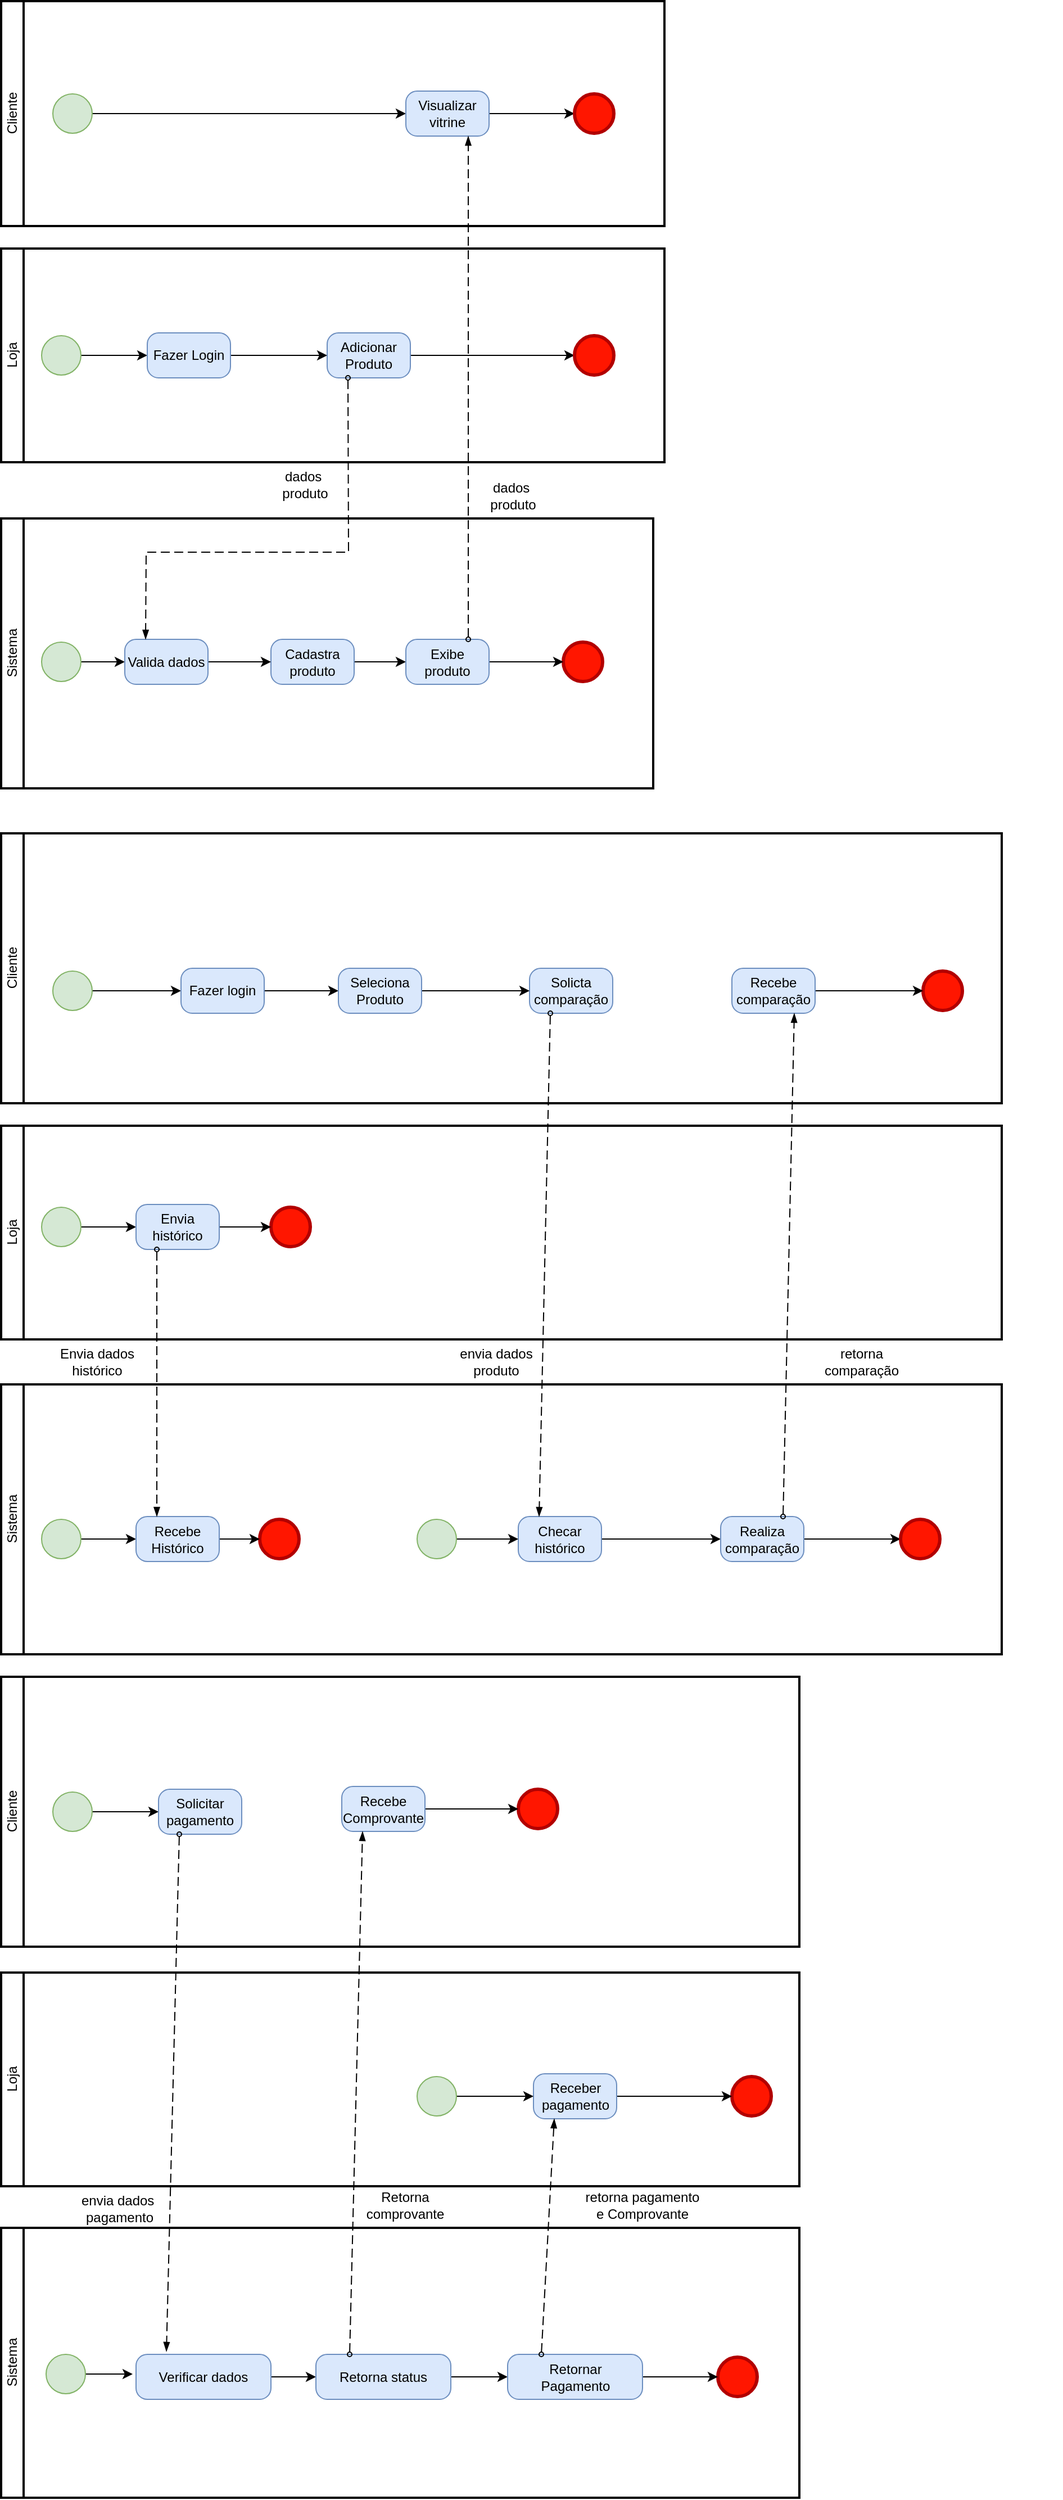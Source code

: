 <mxfile version="20.4.0" type="device" pages="2"><diagram id="XFPrbLGWzgtfQSseiIVc" name="Página-1"><mxGraphModel dx="461" dy="674" grid="1" gridSize="10" guides="1" tooltips="1" connect="1" arrows="1" fold="1" page="1" pageScale="1" pageWidth="827" pageHeight="1169" math="0" shadow="0"><root><mxCell id="0"/><mxCell id="1" parent="0"/><mxCell id="hwZN_uMKNIK3K9GweHRc-1" value="Cliente" style="swimlane;html=1;startSize=20;fontStyle=0;collapsible=0;horizontal=0;swimlaneLine=1;swimlaneFillColor=#ffffff;strokeWidth=2;" parent="1" vertex="1"><mxGeometry x="90" y="70" width="590" height="200" as="geometry"/></mxCell><mxCell id="hwZN_uMKNIK3K9GweHRc-12" value="" style="edgeStyle=orthogonalEdgeStyle;rounded=0;orthogonalLoop=1;jettySize=auto;html=1;" parent="hwZN_uMKNIK3K9GweHRc-1" source="hwZN_uMKNIK3K9GweHRc-6" target="hwZN_uMKNIK3K9GweHRc-8" edge="1"><mxGeometry relative="1" as="geometry"/></mxCell><mxCell id="hwZN_uMKNIK3K9GweHRc-6" value="" style="points=[[0.145,0.145,0],[0.5,0,0],[0.855,0.145,0],[1,0.5,0],[0.855,0.855,0],[0.5,1,0],[0.145,0.855,0],[0,0.5,0]];shape=mxgraph.bpmn.event;html=1;verticalLabelPosition=bottom;labelBackgroundColor=#ffffff;verticalAlign=top;align=center;perimeter=ellipsePerimeter;outlineConnect=0;aspect=fixed;outline=standard;symbol=general;fillColor=#d5e8d4;strokeColor=#82b366;" parent="hwZN_uMKNIK3K9GweHRc-1" vertex="1"><mxGeometry x="46" y="82.5" width="35" height="35" as="geometry"/></mxCell><mxCell id="gIZ3EFDbn-mn_nlLgnYo-67" value="" style="edgeStyle=orthogonalEdgeStyle;rounded=0;orthogonalLoop=1;jettySize=auto;html=1;" edge="1" parent="hwZN_uMKNIK3K9GweHRc-1" source="hwZN_uMKNIK3K9GweHRc-8" target="gIZ3EFDbn-mn_nlLgnYo-66"><mxGeometry relative="1" as="geometry"/></mxCell><mxCell id="hwZN_uMKNIK3K9GweHRc-8" value="Visualizar vitrine" style="points=[[0.25,0,0],[0.5,0,0],[0.75,0,0],[1,0.25,0],[1,0.5,0],[1,0.75,0],[0.75,1,0],[0.5,1,0],[0.25,1,0],[0,0.75,0],[0,0.5,0],[0,0.25,0]];shape=mxgraph.bpmn.task;whiteSpace=wrap;rectStyle=rounded;size=10;taskMarker=abstract;fillColor=#dae8fc;strokeColor=#6c8ebf;" parent="hwZN_uMKNIK3K9GweHRc-1" vertex="1"><mxGeometry x="360" y="80" width="74" height="40" as="geometry"/></mxCell><mxCell id="hwZN_uMKNIK3K9GweHRc-37" style="edgeStyle=orthogonalEdgeStyle;rounded=0;orthogonalLoop=1;jettySize=auto;html=1;exitX=0.5;exitY=1;exitDx=0;exitDy=0;exitPerimeter=0;" parent="hwZN_uMKNIK3K9GweHRc-1" edge="1"><mxGeometry relative="1" as="geometry"><mxPoint x="935" y="70" as="sourcePoint"/><mxPoint x="935" y="70" as="targetPoint"/></mxGeometry></mxCell><mxCell id="gIZ3EFDbn-mn_nlLgnYo-66" value="" style="points=[[0.145,0.145,0],[0.5,0,0],[0.855,0.145,0],[1,0.5,0],[0.855,0.855,0],[0.5,1,0],[0.145,0.855,0],[0,0.5,0]];shape=mxgraph.bpmn.event;html=1;verticalLabelPosition=bottom;labelBackgroundColor=#ffffff;verticalAlign=top;align=center;perimeter=ellipsePerimeter;outlineConnect=0;aspect=fixed;outline=end;symbol=terminate2;fillColor=#FF1600;fontColor=#ffffff;strokeColor=#B20000;" vertex="1" parent="hwZN_uMKNIK3K9GweHRc-1"><mxGeometry x="510" y="82.5" width="35" height="35" as="geometry"/></mxCell><mxCell id="hwZN_uMKNIK3K9GweHRc-3" value="Loja" style="swimlane;html=1;startSize=20;fontStyle=0;collapsible=0;horizontal=0;swimlaneLine=1;swimlaneFillColor=#ffffff;strokeWidth=2;" parent="1" vertex="1"><mxGeometry x="90" y="290" width="590" height="190" as="geometry"/></mxCell><mxCell id="gIZ3EFDbn-mn_nlLgnYo-78" value="" style="edgeStyle=orthogonalEdgeStyle;rounded=0;orthogonalLoop=1;jettySize=auto;html=1;" edge="1" parent="hwZN_uMKNIK3K9GweHRc-3" source="hwZN_uMKNIK3K9GweHRc-17" target="gIZ3EFDbn-mn_nlLgnYo-75"><mxGeometry relative="1" as="geometry"/></mxCell><mxCell id="hwZN_uMKNIK3K9GweHRc-17" value="" style="points=[[0.145,0.145,0],[0.5,0,0],[0.855,0.145,0],[1,0.5,0],[0.855,0.855,0],[0.5,1,0],[0.145,0.855,0],[0,0.5,0]];shape=mxgraph.bpmn.event;html=1;verticalLabelPosition=bottom;labelBackgroundColor=#ffffff;verticalAlign=top;align=center;perimeter=ellipsePerimeter;outlineConnect=0;aspect=fixed;outline=standard;symbol=general;fillColor=#d5e8d4;strokeColor=#82b366;" parent="hwZN_uMKNIK3K9GweHRc-3" vertex="1"><mxGeometry x="36" y="77.5" width="35" height="35" as="geometry"/></mxCell><mxCell id="gIZ3EFDbn-mn_nlLgnYo-77" value="" style="edgeStyle=orthogonalEdgeStyle;rounded=0;orthogonalLoop=1;jettySize=auto;html=1;" edge="1" parent="hwZN_uMKNIK3K9GweHRc-3" source="hwZN_uMKNIK3K9GweHRc-19" target="hwZN_uMKNIK3K9GweHRc-27"><mxGeometry relative="1" as="geometry"/></mxCell><mxCell id="hwZN_uMKNIK3K9GweHRc-19" value="Adicionar Produto" style="points=[[0.25,0,0],[0.5,0,0],[0.75,0,0],[1,0.25,0],[1,0.5,0],[1,0.75,0],[0.75,1,0],[0.5,1,0],[0.25,1,0],[0,0.75,0],[0,0.5,0],[0,0.25,0]];shape=mxgraph.bpmn.task;whiteSpace=wrap;rectStyle=rounded;size=10;taskMarker=abstract;fillColor=#dae8fc;strokeColor=#6c8ebf;" parent="hwZN_uMKNIK3K9GweHRc-3" vertex="1"><mxGeometry x="290" y="75" width="74" height="40" as="geometry"/></mxCell><mxCell id="hwZN_uMKNIK3K9GweHRc-27" value="" style="points=[[0.145,0.145,0],[0.5,0,0],[0.855,0.145,0],[1,0.5,0],[0.855,0.855,0],[0.5,1,0],[0.145,0.855,0],[0,0.5,0]];shape=mxgraph.bpmn.event;html=1;verticalLabelPosition=bottom;labelBackgroundColor=#ffffff;verticalAlign=top;align=center;perimeter=ellipsePerimeter;outlineConnect=0;aspect=fixed;outline=end;symbol=terminate2;fillColor=#FF1600;fontColor=#ffffff;strokeColor=#B20000;" parent="hwZN_uMKNIK3K9GweHRc-3" vertex="1"><mxGeometry x="510" y="77.5" width="35" height="35" as="geometry"/></mxCell><mxCell id="gIZ3EFDbn-mn_nlLgnYo-76" value="" style="edgeStyle=orthogonalEdgeStyle;rounded=0;orthogonalLoop=1;jettySize=auto;html=1;" edge="1" parent="hwZN_uMKNIK3K9GweHRc-3" source="gIZ3EFDbn-mn_nlLgnYo-75" target="hwZN_uMKNIK3K9GweHRc-19"><mxGeometry relative="1" as="geometry"/></mxCell><mxCell id="gIZ3EFDbn-mn_nlLgnYo-75" value="Fazer Login" style="points=[[0.25,0,0],[0.5,0,0],[0.75,0,0],[1,0.25,0],[1,0.5,0],[1,0.75,0],[0.75,1,0],[0.5,1,0],[0.25,1,0],[0,0.75,0],[0,0.5,0],[0,0.25,0]];shape=mxgraph.bpmn.task;whiteSpace=wrap;rectStyle=rounded;size=10;taskMarker=abstract;fillColor=#dae8fc;strokeColor=#6c8ebf;" vertex="1" parent="hwZN_uMKNIK3K9GweHRc-3"><mxGeometry x="130" y="75" width="74" height="40" as="geometry"/></mxCell><mxCell id="-o7Ycj-LtfDtejqx-HHF-1" value="Sistema" style="swimlane;html=1;startSize=20;fontStyle=0;collapsible=0;horizontal=0;swimlaneLine=1;swimlaneFillColor=#ffffff;strokeWidth=2;" parent="1" vertex="1"><mxGeometry x="90" y="530" width="580" height="240" as="geometry"/></mxCell><mxCell id="gIZ3EFDbn-mn_nlLgnYo-79" value="" style="edgeStyle=orthogonalEdgeStyle;rounded=0;orthogonalLoop=1;jettySize=auto;html=1;" edge="1" parent="-o7Ycj-LtfDtejqx-HHF-1" source="-o7Ycj-LtfDtejqx-HHF-3" target="gIZ3EFDbn-mn_nlLgnYo-68"><mxGeometry relative="1" as="geometry"/></mxCell><mxCell id="-o7Ycj-LtfDtejqx-HHF-3" value="" style="points=[[0.145,0.145,0],[0.5,0,0],[0.855,0.145,0],[1,0.5,0],[0.855,0.855,0],[0.5,1,0],[0.145,0.855,0],[0,0.5,0]];shape=mxgraph.bpmn.event;html=1;verticalLabelPosition=bottom;labelBackgroundColor=#ffffff;verticalAlign=top;align=center;perimeter=ellipsePerimeter;outlineConnect=0;aspect=fixed;outline=standard;symbol=general;fillColor=#d5e8d4;strokeColor=#82b366;" parent="-o7Ycj-LtfDtejqx-HHF-1" vertex="1"><mxGeometry x="36" y="110" width="35" height="35" as="geometry"/></mxCell><mxCell id="gIZ3EFDbn-mn_nlLgnYo-70" value="" style="edgeStyle=orthogonalEdgeStyle;rounded=0;orthogonalLoop=1;jettySize=auto;html=1;" edge="1" parent="-o7Ycj-LtfDtejqx-HHF-1" source="-o7Ycj-LtfDtejqx-HHF-6" target="-o7Ycj-LtfDtejqx-HHF-16"><mxGeometry relative="1" as="geometry"/></mxCell><mxCell id="-o7Ycj-LtfDtejqx-HHF-6" value="Cadastra produto" style="points=[[0.25,0,0],[0.5,0,0],[0.75,0,0],[1,0.25,0],[1,0.5,0],[1,0.75,0],[0.75,1,0],[0.5,1,0],[0.25,1,0],[0,0.75,0],[0,0.5,0],[0,0.25,0]];shape=mxgraph.bpmn.task;whiteSpace=wrap;rectStyle=rounded;size=10;taskMarker=abstract;fillColor=#dae8fc;strokeColor=#6c8ebf;" parent="-o7Ycj-LtfDtejqx-HHF-1" vertex="1"><mxGeometry x="240" y="107.5" width="74" height="40" as="geometry"/></mxCell><mxCell id="-o7Ycj-LtfDtejqx-HHF-11" value="" style="points=[[0.145,0.145,0],[0.5,0,0],[0.855,0.145,0],[1,0.5,0],[0.855,0.855,0],[0.5,1,0],[0.145,0.855,0],[0,0.5,0]];shape=mxgraph.bpmn.event;html=1;verticalLabelPosition=bottom;labelBackgroundColor=#ffffff;verticalAlign=top;align=center;perimeter=ellipsePerimeter;outlineConnect=0;aspect=fixed;outline=end;symbol=terminate2;fillColor=#FF1600;fontColor=#ffffff;strokeColor=#B20000;" parent="-o7Ycj-LtfDtejqx-HHF-1" vertex="1"><mxGeometry x="500" y="110" width="35" height="35" as="geometry"/></mxCell><mxCell id="-o7Ycj-LtfDtejqx-HHF-17" value="" style="edgeStyle=orthogonalEdgeStyle;rounded=0;orthogonalLoop=1;jettySize=auto;html=1;" parent="-o7Ycj-LtfDtejqx-HHF-1" source="-o7Ycj-LtfDtejqx-HHF-16" target="-o7Ycj-LtfDtejqx-HHF-11" edge="1"><mxGeometry relative="1" as="geometry"/></mxCell><mxCell id="-o7Ycj-LtfDtejqx-HHF-16" value="Exibe produto" style="points=[[0.25,0,0],[0.5,0,0],[0.75,0,0],[1,0.25,0],[1,0.5,0],[1,0.75,0],[0.75,1,0],[0.5,1,0],[0.25,1,0],[0,0.75,0],[0,0.5,0],[0,0.25,0]];shape=mxgraph.bpmn.task;whiteSpace=wrap;rectStyle=rounded;size=10;taskMarker=abstract;fillColor=#dae8fc;strokeColor=#6c8ebf;" parent="-o7Ycj-LtfDtejqx-HHF-1" vertex="1"><mxGeometry x="360" y="107.5" width="74" height="40" as="geometry"/></mxCell><mxCell id="gIZ3EFDbn-mn_nlLgnYo-69" value="" style="edgeStyle=orthogonalEdgeStyle;rounded=0;orthogonalLoop=1;jettySize=auto;html=1;" edge="1" parent="-o7Ycj-LtfDtejqx-HHF-1" source="gIZ3EFDbn-mn_nlLgnYo-68" target="-o7Ycj-LtfDtejqx-HHF-6"><mxGeometry relative="1" as="geometry"/></mxCell><mxCell id="gIZ3EFDbn-mn_nlLgnYo-68" value="Valida dados" style="points=[[0.25,0,0],[0.5,0,0],[0.75,0,0],[1,0.25,0],[1,0.5,0],[1,0.75,0],[0.75,1,0],[0.5,1,0],[0.25,1,0],[0,0.75,0],[0,0.5,0],[0,0.25,0]];shape=mxgraph.bpmn.task;whiteSpace=wrap;rectStyle=rounded;size=10;taskMarker=abstract;fillColor=#dae8fc;strokeColor=#6c8ebf;" vertex="1" parent="-o7Ycj-LtfDtejqx-HHF-1"><mxGeometry x="110" y="107.5" width="74" height="40" as="geometry"/></mxCell><mxCell id="-o7Ycj-LtfDtejqx-HHF-26" value="dados&amp;nbsp;&lt;br&gt;produto" style="text;html=1;align=center;verticalAlign=middle;resizable=0;points=[];autosize=1;strokeColor=none;fillColor=none;" parent="1" vertex="1"><mxGeometry x="330" y="480" width="60" height="40" as="geometry"/></mxCell><mxCell id="-o7Ycj-LtfDtejqx-HHF-27" value="dados&amp;nbsp;&lt;br&gt;produto" style="text;html=1;align=center;verticalAlign=middle;resizable=0;points=[];autosize=1;strokeColor=none;fillColor=none;" parent="1" vertex="1"><mxGeometry x="515" y="490" width="60" height="40" as="geometry"/></mxCell><mxCell id="-o7Ycj-LtfDtejqx-HHF-38" value="" style="dashed=1;dashPattern=8 4;endArrow=blockThin;endFill=1;startArrow=oval;startFill=0;endSize=6;startSize=4;rounded=0;exitX=0.75;exitY=0;exitDx=0;exitDy=0;exitPerimeter=0;entryX=0.75;entryY=1;entryDx=0;entryDy=0;entryPerimeter=0;" parent="1" source="-o7Ycj-LtfDtejqx-HHF-16" target="hwZN_uMKNIK3K9GweHRc-8" edge="1"><mxGeometry width="160" relative="1" as="geometry"><mxPoint x="224.5" y="410" as="sourcePoint"/><mxPoint x="460" y="220" as="targetPoint"/></mxGeometry></mxCell><mxCell id="gIZ3EFDbn-mn_nlLgnYo-1" value="Cliente" style="swimlane;html=1;startSize=20;fontStyle=0;collapsible=0;horizontal=0;swimlaneLine=1;swimlaneFillColor=#ffffff;strokeWidth=2;" vertex="1" parent="1"><mxGeometry x="90" y="810" width="890" height="240" as="geometry"/></mxCell><mxCell id="gIZ3EFDbn-mn_nlLgnYo-2" value="" style="edgeStyle=orthogonalEdgeStyle;rounded=0;orthogonalLoop=1;jettySize=auto;html=1;" edge="1" parent="gIZ3EFDbn-mn_nlLgnYo-1" source="gIZ3EFDbn-mn_nlLgnYo-3"><mxGeometry relative="1" as="geometry"><mxPoint x="160" y="140" as="targetPoint"/></mxGeometry></mxCell><mxCell id="gIZ3EFDbn-mn_nlLgnYo-3" value="" style="points=[[0.145,0.145,0],[0.5,0,0],[0.855,0.145,0],[1,0.5,0],[0.855,0.855,0],[0.5,1,0],[0.145,0.855,0],[0,0.5,0]];shape=mxgraph.bpmn.event;html=1;verticalLabelPosition=bottom;labelBackgroundColor=#ffffff;verticalAlign=top;align=center;perimeter=ellipsePerimeter;outlineConnect=0;aspect=fixed;outline=standard;symbol=general;fillColor=#d5e8d4;strokeColor=#82b366;" vertex="1" parent="gIZ3EFDbn-mn_nlLgnYo-1"><mxGeometry x="46" y="122.5" width="35" height="35" as="geometry"/></mxCell><mxCell id="gIZ3EFDbn-mn_nlLgnYo-4" value="" style="points=[[0.145,0.145,0],[0.5,0,0],[0.855,0.145,0],[1,0.5,0],[0.855,0.855,0],[0.5,1,0],[0.145,0.855,0],[0,0.5,0]];shape=mxgraph.bpmn.event;html=1;verticalLabelPosition=bottom;labelBackgroundColor=#ffffff;verticalAlign=top;align=center;perimeter=ellipsePerimeter;outlineConnect=0;aspect=fixed;outline=end;symbol=terminate2;fillColor=#FF1600;fontColor=#ffffff;strokeColor=#B20000;" vertex="1" parent="gIZ3EFDbn-mn_nlLgnYo-1"><mxGeometry x="820" y="122.5" width="35" height="35" as="geometry"/></mxCell><mxCell id="gIZ3EFDbn-mn_nlLgnYo-185" value="" style="edgeStyle=orthogonalEdgeStyle;rounded=0;orthogonalLoop=1;jettySize=auto;html=1;" edge="1" parent="gIZ3EFDbn-mn_nlLgnYo-1" source="gIZ3EFDbn-mn_nlLgnYo-6" target="gIZ3EFDbn-mn_nlLgnYo-74"><mxGeometry relative="1" as="geometry"/></mxCell><mxCell id="gIZ3EFDbn-mn_nlLgnYo-6" value="Fazer login" style="points=[[0.25,0,0],[0.5,0,0],[0.75,0,0],[1,0.25,0],[1,0.5,0],[1,0.75,0],[0.75,1,0],[0.5,1,0],[0.25,1,0],[0,0.75,0],[0,0.5,0],[0,0.25,0]];shape=mxgraph.bpmn.task;whiteSpace=wrap;rectStyle=rounded;size=10;taskMarker=abstract;fillColor=#dae8fc;strokeColor=#6c8ebf;" vertex="1" parent="gIZ3EFDbn-mn_nlLgnYo-1"><mxGeometry x="160" y="120" width="74" height="40" as="geometry"/></mxCell><mxCell id="gIZ3EFDbn-mn_nlLgnYo-8" value="Solicta comparação" style="points=[[0.25,0,0],[0.5,0,0],[0.75,0,0],[1,0.25,0],[1,0.5,0],[1,0.75,0],[0.75,1,0],[0.5,1,0],[0.25,1,0],[0,0.75,0],[0,0.5,0],[0,0.25,0]];shape=mxgraph.bpmn.task;whiteSpace=wrap;rectStyle=rounded;size=10;taskMarker=abstract;fillColor=#dae8fc;strokeColor=#6c8ebf;" vertex="1" parent="gIZ3EFDbn-mn_nlLgnYo-1"><mxGeometry x="470" y="120" width="74" height="40" as="geometry"/></mxCell><mxCell id="gIZ3EFDbn-mn_nlLgnYo-13" style="edgeStyle=orthogonalEdgeStyle;rounded=0;orthogonalLoop=1;jettySize=auto;html=1;exitX=0.5;exitY=1;exitDx=0;exitDy=0;exitPerimeter=0;" edge="1" parent="gIZ3EFDbn-mn_nlLgnYo-1"><mxGeometry relative="1" as="geometry"><mxPoint x="935" y="70" as="sourcePoint"/><mxPoint x="935" y="70" as="targetPoint"/></mxGeometry></mxCell><mxCell id="gIZ3EFDbn-mn_nlLgnYo-184" value="" style="edgeStyle=orthogonalEdgeStyle;rounded=0;orthogonalLoop=1;jettySize=auto;html=1;" edge="1" parent="gIZ3EFDbn-mn_nlLgnYo-1" source="gIZ3EFDbn-mn_nlLgnYo-74" target="gIZ3EFDbn-mn_nlLgnYo-8"><mxGeometry relative="1" as="geometry"/></mxCell><mxCell id="gIZ3EFDbn-mn_nlLgnYo-74" value="Seleciona Produto" style="points=[[0.25,0,0],[0.5,0,0],[0.75,0,0],[1,0.25,0],[1,0.5,0],[1,0.75,0],[0.75,1,0],[0.5,1,0],[0.25,1,0],[0,0.75,0],[0,0.5,0],[0,0.25,0]];shape=mxgraph.bpmn.task;whiteSpace=wrap;rectStyle=rounded;size=10;taskMarker=abstract;fillColor=#dae8fc;strokeColor=#6c8ebf;" vertex="1" parent="gIZ3EFDbn-mn_nlLgnYo-1"><mxGeometry x="300" y="120" width="74" height="40" as="geometry"/></mxCell><mxCell id="gIZ3EFDbn-mn_nlLgnYo-201" value="" style="edgeStyle=orthogonalEdgeStyle;rounded=0;orthogonalLoop=1;jettySize=auto;html=1;" edge="1" parent="gIZ3EFDbn-mn_nlLgnYo-1" source="gIZ3EFDbn-mn_nlLgnYo-198" target="gIZ3EFDbn-mn_nlLgnYo-4"><mxGeometry relative="1" as="geometry"/></mxCell><mxCell id="gIZ3EFDbn-mn_nlLgnYo-198" value="Recebe comparação" style="points=[[0.25,0,0],[0.5,0,0],[0.75,0,0],[1,0.25,0],[1,0.5,0],[1,0.75,0],[0.75,1,0],[0.5,1,0],[0.25,1,0],[0,0.75,0],[0,0.5,0],[0,0.25,0]];shape=mxgraph.bpmn.task;whiteSpace=wrap;rectStyle=rounded;size=10;taskMarker=abstract;fillColor=#dae8fc;strokeColor=#6c8ebf;" vertex="1" parent="gIZ3EFDbn-mn_nlLgnYo-1"><mxGeometry x="650" y="120" width="74" height="40" as="geometry"/></mxCell><mxCell id="gIZ3EFDbn-mn_nlLgnYo-14" value="Loja" style="swimlane;html=1;startSize=20;fontStyle=0;collapsible=0;horizontal=0;swimlaneLine=1;swimlaneFillColor=#ffffff;strokeWidth=2;" vertex="1" parent="1"><mxGeometry x="90" y="1070" width="890" height="190" as="geometry"/></mxCell><mxCell id="gIZ3EFDbn-mn_nlLgnYo-188" value="" style="edgeStyle=orthogonalEdgeStyle;rounded=0;orthogonalLoop=1;jettySize=auto;html=1;" edge="1" parent="gIZ3EFDbn-mn_nlLgnYo-14" source="gIZ3EFDbn-mn_nlLgnYo-16" target="gIZ3EFDbn-mn_nlLgnYo-187"><mxGeometry relative="1" as="geometry"/></mxCell><mxCell id="gIZ3EFDbn-mn_nlLgnYo-16" value="" style="points=[[0.145,0.145,0],[0.5,0,0],[0.855,0.145,0],[1,0.5,0],[0.855,0.855,0],[0.5,1,0],[0.145,0.855,0],[0,0.5,0]];shape=mxgraph.bpmn.event;html=1;verticalLabelPosition=bottom;labelBackgroundColor=#ffffff;verticalAlign=top;align=center;perimeter=ellipsePerimeter;outlineConnect=0;aspect=fixed;outline=standard;symbol=general;fillColor=#d5e8d4;strokeColor=#82b366;" vertex="1" parent="gIZ3EFDbn-mn_nlLgnYo-14"><mxGeometry x="36" y="72.5" width="35" height="35" as="geometry"/></mxCell><mxCell id="gIZ3EFDbn-mn_nlLgnYo-17" value="" style="points=[[0.145,0.145,0],[0.5,0,0],[0.855,0.145,0],[1,0.5,0],[0.855,0.855,0],[0.5,1,0],[0.145,0.855,0],[0,0.5,0]];shape=mxgraph.bpmn.event;html=1;verticalLabelPosition=bottom;labelBackgroundColor=#ffffff;verticalAlign=top;align=center;perimeter=ellipsePerimeter;outlineConnect=0;aspect=fixed;outline=end;symbol=terminate2;fillColor=#FF1600;fontColor=#ffffff;strokeColor=#B20000;" vertex="1" parent="gIZ3EFDbn-mn_nlLgnYo-14"><mxGeometry x="240" y="72.5" width="35" height="35" as="geometry"/></mxCell><mxCell id="gIZ3EFDbn-mn_nlLgnYo-189" value="" style="edgeStyle=orthogonalEdgeStyle;rounded=0;orthogonalLoop=1;jettySize=auto;html=1;" edge="1" parent="gIZ3EFDbn-mn_nlLgnYo-14" source="gIZ3EFDbn-mn_nlLgnYo-187" target="gIZ3EFDbn-mn_nlLgnYo-17"><mxGeometry relative="1" as="geometry"/></mxCell><mxCell id="gIZ3EFDbn-mn_nlLgnYo-187" value="Envia histórico" style="points=[[0.25,0,0],[0.5,0,0],[0.75,0,0],[1,0.25,0],[1,0.5,0],[1,0.75,0],[0.75,1,0],[0.5,1,0],[0.25,1,0],[0,0.75,0],[0,0.5,0],[0,0.25,0]];shape=mxgraph.bpmn.task;whiteSpace=wrap;rectStyle=rounded;size=10;taskMarker=abstract;fillColor=#dae8fc;strokeColor=#6c8ebf;" vertex="1" parent="gIZ3EFDbn-mn_nlLgnYo-14"><mxGeometry x="120" y="70" width="74" height="40" as="geometry"/></mxCell><mxCell id="gIZ3EFDbn-mn_nlLgnYo-25" value="Sistema" style="swimlane;html=1;startSize=20;fontStyle=0;collapsible=0;horizontal=0;swimlaneLine=1;swimlaneFillColor=#ffffff;strokeWidth=2;" vertex="1" parent="1"><mxGeometry x="90" y="1300" width="890" height="240" as="geometry"/></mxCell><mxCell id="gIZ3EFDbn-mn_nlLgnYo-191" value="" style="edgeStyle=orthogonalEdgeStyle;rounded=0;orthogonalLoop=1;jettySize=auto;html=1;" edge="1" parent="gIZ3EFDbn-mn_nlLgnYo-25" source="gIZ3EFDbn-mn_nlLgnYo-27" target="gIZ3EFDbn-mn_nlLgnYo-190"><mxGeometry relative="1" as="geometry"/></mxCell><mxCell id="gIZ3EFDbn-mn_nlLgnYo-27" value="" style="points=[[0.145,0.145,0],[0.5,0,0],[0.855,0.145,0],[1,0.5,0],[0.855,0.855,0],[0.5,1,0],[0.145,0.855,0],[0,0.5,0]];shape=mxgraph.bpmn.event;html=1;verticalLabelPosition=bottom;labelBackgroundColor=#ffffff;verticalAlign=top;align=center;perimeter=ellipsePerimeter;outlineConnect=0;aspect=fixed;outline=standard;symbol=general;fillColor=#d5e8d4;strokeColor=#82b366;" vertex="1" parent="gIZ3EFDbn-mn_nlLgnYo-25"><mxGeometry x="36" y="120" width="35" height="35" as="geometry"/></mxCell><mxCell id="gIZ3EFDbn-mn_nlLgnYo-28" value="" style="points=[[0.145,0.145,0],[0.5,0,0],[0.855,0.145,0],[1,0.5,0],[0.855,0.855,0],[0.5,1,0],[0.145,0.855,0],[0,0.5,0]];shape=mxgraph.bpmn.event;html=1;verticalLabelPosition=bottom;labelBackgroundColor=#ffffff;verticalAlign=top;align=center;perimeter=ellipsePerimeter;outlineConnect=0;aspect=fixed;outline=end;symbol=terminate2;fillColor=#FF1600;fontColor=#ffffff;strokeColor=#B20000;" vertex="1" parent="gIZ3EFDbn-mn_nlLgnYo-25"><mxGeometry x="230" y="120" width="35" height="35" as="geometry"/></mxCell><mxCell id="gIZ3EFDbn-mn_nlLgnYo-197" value="" style="edgeStyle=orthogonalEdgeStyle;rounded=0;orthogonalLoop=1;jettySize=auto;html=1;" edge="1" parent="gIZ3EFDbn-mn_nlLgnYo-25" source="gIZ3EFDbn-mn_nlLgnYo-41" target="gIZ3EFDbn-mn_nlLgnYo-196"><mxGeometry relative="1" as="geometry"/></mxCell><mxCell id="gIZ3EFDbn-mn_nlLgnYo-41" value="Checar histórico" style="points=[[0.25,0,0],[0.5,0,0],[0.75,0,0],[1,0.25,0],[1,0.5,0],[1,0.75,0],[0.75,1,0],[0.5,1,0],[0.25,1,0],[0,0.75,0],[0,0.5,0],[0,0.25,0]];shape=mxgraph.bpmn.task;whiteSpace=wrap;rectStyle=rounded;size=10;taskMarker=abstract;fillColor=#dae8fc;strokeColor=#6c8ebf;" vertex="1" parent="gIZ3EFDbn-mn_nlLgnYo-25"><mxGeometry x="460" y="117.5" width="74" height="40" as="geometry"/></mxCell><mxCell id="gIZ3EFDbn-mn_nlLgnYo-193" value="" style="edgeStyle=orthogonalEdgeStyle;rounded=0;orthogonalLoop=1;jettySize=auto;html=1;" edge="1" parent="gIZ3EFDbn-mn_nlLgnYo-25" source="gIZ3EFDbn-mn_nlLgnYo-190" target="gIZ3EFDbn-mn_nlLgnYo-28"><mxGeometry relative="1" as="geometry"/></mxCell><mxCell id="gIZ3EFDbn-mn_nlLgnYo-190" value="Recebe Histórico" style="points=[[0.25,0,0],[0.5,0,0],[0.75,0,0],[1,0.25,0],[1,0.5,0],[1,0.75,0],[0.75,1,0],[0.5,1,0],[0.25,1,0],[0,0.75,0],[0,0.5,0],[0,0.25,0]];shape=mxgraph.bpmn.task;whiteSpace=wrap;rectStyle=rounded;size=10;taskMarker=abstract;fillColor=#dae8fc;strokeColor=#6c8ebf;" vertex="1" parent="gIZ3EFDbn-mn_nlLgnYo-25"><mxGeometry x="120" y="117.5" width="74" height="40" as="geometry"/></mxCell><mxCell id="gIZ3EFDbn-mn_nlLgnYo-195" value="" style="edgeStyle=orthogonalEdgeStyle;rounded=0;orthogonalLoop=1;jettySize=auto;html=1;" edge="1" parent="gIZ3EFDbn-mn_nlLgnYo-25" source="gIZ3EFDbn-mn_nlLgnYo-194" target="gIZ3EFDbn-mn_nlLgnYo-41"><mxGeometry relative="1" as="geometry"/></mxCell><mxCell id="gIZ3EFDbn-mn_nlLgnYo-194" value="" style="points=[[0.145,0.145,0],[0.5,0,0],[0.855,0.145,0],[1,0.5,0],[0.855,0.855,0],[0.5,1,0],[0.145,0.855,0],[0,0.5,0]];shape=mxgraph.bpmn.event;html=1;verticalLabelPosition=bottom;labelBackgroundColor=#ffffff;verticalAlign=top;align=center;perimeter=ellipsePerimeter;outlineConnect=0;aspect=fixed;outline=standard;symbol=general;fillColor=#d5e8d4;strokeColor=#82b366;" vertex="1" parent="gIZ3EFDbn-mn_nlLgnYo-25"><mxGeometry x="370" y="120" width="35" height="35" as="geometry"/></mxCell><mxCell id="gIZ3EFDbn-mn_nlLgnYo-203" value="" style="edgeStyle=orthogonalEdgeStyle;rounded=0;orthogonalLoop=1;jettySize=auto;html=1;" edge="1" parent="gIZ3EFDbn-mn_nlLgnYo-25" source="gIZ3EFDbn-mn_nlLgnYo-196" target="gIZ3EFDbn-mn_nlLgnYo-202"><mxGeometry relative="1" as="geometry"/></mxCell><mxCell id="gIZ3EFDbn-mn_nlLgnYo-196" value="Realiza comparação" style="points=[[0.25,0,0],[0.5,0,0],[0.75,0,0],[1,0.25,0],[1,0.5,0],[1,0.75,0],[0.75,1,0],[0.5,1,0],[0.25,1,0],[0,0.75,0],[0,0.5,0],[0,0.25,0]];shape=mxgraph.bpmn.task;whiteSpace=wrap;rectStyle=rounded;size=10;taskMarker=abstract;fillColor=#dae8fc;strokeColor=#6c8ebf;" vertex="1" parent="gIZ3EFDbn-mn_nlLgnYo-25"><mxGeometry x="640" y="117.5" width="74" height="40" as="geometry"/></mxCell><mxCell id="gIZ3EFDbn-mn_nlLgnYo-202" value="" style="points=[[0.145,0.145,0],[0.5,0,0],[0.855,0.145,0],[1,0.5,0],[0.855,0.855,0],[0.5,1,0],[0.145,0.855,0],[0,0.5,0]];shape=mxgraph.bpmn.event;html=1;verticalLabelPosition=bottom;labelBackgroundColor=#ffffff;verticalAlign=top;align=center;perimeter=ellipsePerimeter;outlineConnect=0;aspect=fixed;outline=end;symbol=terminate2;fillColor=#FF1600;fontColor=#ffffff;strokeColor=#B20000;" vertex="1" parent="gIZ3EFDbn-mn_nlLgnYo-25"><mxGeometry x="800" y="120" width="35" height="35" as="geometry"/></mxCell><mxCell id="gIZ3EFDbn-mn_nlLgnYo-51" value="" style="dashed=1;dashPattern=8 4;endArrow=blockThin;endFill=1;startArrow=oval;startFill=0;endSize=6;startSize=4;rounded=0;exitX=0.25;exitY=1;exitDx=0;exitDy=0;exitPerimeter=0;entryX=0.25;entryY=0;entryDx=0;entryDy=0;entryPerimeter=0;" edge="1" parent="1" source="gIZ3EFDbn-mn_nlLgnYo-8" target="gIZ3EFDbn-mn_nlLgnYo-41"><mxGeometry width="160" relative="1" as="geometry"><mxPoint x="224.5" y="1190" as="sourcePoint"/><mxPoint x="224.5" y="1380" as="targetPoint"/></mxGeometry></mxCell><mxCell id="gIZ3EFDbn-mn_nlLgnYo-53" value="envia dados &lt;br&gt;produto" style="text;html=1;align=center;verticalAlign=middle;resizable=0;points=[];autosize=1;strokeColor=none;fillColor=none;" vertex="1" parent="1"><mxGeometry x="485" y="1260" width="90" height="40" as="geometry"/></mxCell><mxCell id="gIZ3EFDbn-mn_nlLgnYo-54" value="retorna&lt;br&gt;comparação" style="text;html=1;align=center;verticalAlign=middle;resizable=0;points=[];autosize=1;strokeColor=none;fillColor=none;" vertex="1" parent="1"><mxGeometry x="810" y="1260" width="90" height="40" as="geometry"/></mxCell><mxCell id="gIZ3EFDbn-mn_nlLgnYo-71" value="" style="dashed=1;dashPattern=8 4;endArrow=blockThin;endFill=1;startArrow=oval;startFill=0;endSize=6;startSize=4;rounded=0;exitX=0.25;exitY=1;exitDx=0;exitDy=0;exitPerimeter=0;entryX=0.25;entryY=0;entryDx=0;entryDy=0;entryPerimeter=0;" edge="1" parent="1" source="hwZN_uMKNIK3K9GweHRc-19" target="gIZ3EFDbn-mn_nlLgnYo-68"><mxGeometry width="160" relative="1" as="geometry"><mxPoint x="515.5" y="647.5" as="sourcePoint"/><mxPoint x="515.5" y="200" as="targetPoint"/><Array as="points"><mxPoint x="399" y="560"/><mxPoint x="219" y="560"/></Array></mxGeometry></mxCell><mxCell id="gIZ3EFDbn-mn_nlLgnYo-132" value="Cliente" style="swimlane;html=1;startSize=20;fontStyle=0;collapsible=0;horizontal=0;swimlaneLine=1;swimlaneFillColor=#ffffff;strokeWidth=2;" vertex="1" parent="1"><mxGeometry x="90" y="1560" width="710" height="240" as="geometry"/></mxCell><mxCell id="gIZ3EFDbn-mn_nlLgnYo-212" value="" style="edgeStyle=orthogonalEdgeStyle;rounded=0;orthogonalLoop=1;jettySize=auto;html=1;" edge="1" parent="gIZ3EFDbn-mn_nlLgnYo-132" source="gIZ3EFDbn-mn_nlLgnYo-134" target="gIZ3EFDbn-mn_nlLgnYo-211"><mxGeometry relative="1" as="geometry"/></mxCell><mxCell id="gIZ3EFDbn-mn_nlLgnYo-134" value="" style="points=[[0.145,0.145,0],[0.5,0,0],[0.855,0.145,0],[1,0.5,0],[0.855,0.855,0],[0.5,1,0],[0.145,0.855,0],[0,0.5,0]];shape=mxgraph.bpmn.event;html=1;verticalLabelPosition=bottom;labelBackgroundColor=#ffffff;verticalAlign=top;align=center;perimeter=ellipsePerimeter;outlineConnect=0;aspect=fixed;outline=standard;symbol=general;fillColor=#d5e8d4;strokeColor=#82b366;" vertex="1" parent="gIZ3EFDbn-mn_nlLgnYo-132"><mxGeometry x="46" y="102.5" width="35" height="35" as="geometry"/></mxCell><mxCell id="gIZ3EFDbn-mn_nlLgnYo-135" value="" style="points=[[0.145,0.145,0],[0.5,0,0],[0.855,0.145,0],[1,0.5,0],[0.855,0.855,0],[0.5,1,0],[0.145,0.855,0],[0,0.5,0]];shape=mxgraph.bpmn.event;html=1;verticalLabelPosition=bottom;labelBackgroundColor=#ffffff;verticalAlign=top;align=center;perimeter=ellipsePerimeter;outlineConnect=0;aspect=fixed;outline=end;symbol=terminate2;fillColor=#FF1600;fontColor=#ffffff;strokeColor=#B20000;" vertex="1" parent="gIZ3EFDbn-mn_nlLgnYo-132"><mxGeometry x="460" y="100" width="35" height="35" as="geometry"/></mxCell><mxCell id="gIZ3EFDbn-mn_nlLgnYo-224" value="" style="edgeStyle=orthogonalEdgeStyle;rounded=0;orthogonalLoop=1;jettySize=auto;html=1;" edge="1" parent="gIZ3EFDbn-mn_nlLgnYo-132" source="gIZ3EFDbn-mn_nlLgnYo-143" target="gIZ3EFDbn-mn_nlLgnYo-135"><mxGeometry relative="1" as="geometry"/></mxCell><mxCell id="gIZ3EFDbn-mn_nlLgnYo-143" value="Recebe Comprovante" style="points=[[0.25,0,0],[0.5,0,0],[0.75,0,0],[1,0.25,0],[1,0.5,0],[1,0.75,0],[0.75,1,0],[0.5,1,0],[0.25,1,0],[0,0.75,0],[0,0.5,0],[0,0.25,0]];shape=mxgraph.bpmn.task;whiteSpace=wrap;rectStyle=rounded;size=10;taskMarker=abstract;fillColor=#dae8fc;strokeColor=#6c8ebf;" vertex="1" parent="gIZ3EFDbn-mn_nlLgnYo-132"><mxGeometry x="303" y="97.5" width="74" height="40" as="geometry"/></mxCell><mxCell id="gIZ3EFDbn-mn_nlLgnYo-144" style="edgeStyle=orthogonalEdgeStyle;rounded=0;orthogonalLoop=1;jettySize=auto;html=1;exitX=0.5;exitY=1;exitDx=0;exitDy=0;exitPerimeter=0;" edge="1" parent="gIZ3EFDbn-mn_nlLgnYo-132"><mxGeometry relative="1" as="geometry"><mxPoint x="935" y="70" as="sourcePoint"/><mxPoint x="935" y="70" as="targetPoint"/></mxGeometry></mxCell><mxCell id="gIZ3EFDbn-mn_nlLgnYo-211" value="Solicitar pagamento" style="points=[[0.25,0,0],[0.5,0,0],[0.75,0,0],[1,0.25,0],[1,0.5,0],[1,0.75,0],[0.75,1,0],[0.5,1,0],[0.25,1,0],[0,0.75,0],[0,0.5,0],[0,0.25,0]];shape=mxgraph.bpmn.task;whiteSpace=wrap;rectStyle=rounded;size=10;taskMarker=abstract;fillColor=#dae8fc;strokeColor=#6c8ebf;" vertex="1" parent="gIZ3EFDbn-mn_nlLgnYo-132"><mxGeometry x="140" y="100" width="74" height="40" as="geometry"/></mxCell><mxCell id="gIZ3EFDbn-mn_nlLgnYo-146" value="Loja" style="swimlane;html=1;startSize=20;fontStyle=0;collapsible=0;horizontal=0;swimlaneLine=1;swimlaneFillColor=#ffffff;strokeWidth=2;" vertex="1" parent="1"><mxGeometry x="90" y="1823" width="710" height="190" as="geometry"/></mxCell><mxCell id="gIZ3EFDbn-mn_nlLgnYo-149" value="" style="points=[[0.145,0.145,0],[0.5,0,0],[0.855,0.145,0],[1,0.5,0],[0.855,0.855,0],[0.5,1,0],[0.145,0.855,0],[0,0.5,0]];shape=mxgraph.bpmn.event;html=1;verticalLabelPosition=bottom;labelBackgroundColor=#ffffff;verticalAlign=top;align=center;perimeter=ellipsePerimeter;outlineConnect=0;aspect=fixed;outline=end;symbol=terminate2;fillColor=#FF1600;fontColor=#ffffff;strokeColor=#B20000;" vertex="1" parent="gIZ3EFDbn-mn_nlLgnYo-146"><mxGeometry x="650" y="92.5" width="35" height="35" as="geometry"/></mxCell><mxCell id="gIZ3EFDbn-mn_nlLgnYo-150" value="" style="edgeStyle=orthogonalEdgeStyle;rounded=0;orthogonalLoop=1;jettySize=auto;html=1;" edge="1" parent="gIZ3EFDbn-mn_nlLgnYo-146" source="gIZ3EFDbn-mn_nlLgnYo-151" target="gIZ3EFDbn-mn_nlLgnYo-149"><mxGeometry relative="1" as="geometry"/></mxCell><mxCell id="gIZ3EFDbn-mn_nlLgnYo-151" value="Receber pagamento" style="points=[[0.25,0,0],[0.5,0,0],[0.75,0,0],[1,0.25,0],[1,0.5,0],[1,0.75,0],[0.75,1,0],[0.5,1,0],[0.25,1,0],[0,0.75,0],[0,0.5,0],[0,0.25,0]];shape=mxgraph.bpmn.task;whiteSpace=wrap;rectStyle=rounded;size=10;taskMarker=abstract;fillColor=#dae8fc;strokeColor=#6c8ebf;" vertex="1" parent="gIZ3EFDbn-mn_nlLgnYo-146"><mxGeometry x="473.5" y="90" width="74" height="40" as="geometry"/></mxCell><mxCell id="gIZ3EFDbn-mn_nlLgnYo-152" value="" style="edgeStyle=orthogonalEdgeStyle;rounded=0;orthogonalLoop=1;jettySize=auto;html=1;" edge="1" parent="gIZ3EFDbn-mn_nlLgnYo-146" source="gIZ3EFDbn-mn_nlLgnYo-153" target="gIZ3EFDbn-mn_nlLgnYo-151"><mxGeometry relative="1" as="geometry"/></mxCell><mxCell id="gIZ3EFDbn-mn_nlLgnYo-153" value="" style="points=[[0.145,0.145,0],[0.5,0,0],[0.855,0.145,0],[1,0.5,0],[0.855,0.855,0],[0.5,1,0],[0.145,0.855,0],[0,0.5,0]];shape=mxgraph.bpmn.event;html=1;verticalLabelPosition=bottom;labelBackgroundColor=#ffffff;verticalAlign=top;align=center;perimeter=ellipsePerimeter;outlineConnect=0;aspect=fixed;outline=standard;symbol=general;fillColor=#d5e8d4;strokeColor=#82b366;" vertex="1" parent="gIZ3EFDbn-mn_nlLgnYo-146"><mxGeometry x="370" y="92.5" width="35" height="35" as="geometry"/></mxCell><mxCell id="gIZ3EFDbn-mn_nlLgnYo-154" value="Sistema" style="swimlane;html=1;startSize=20;fontStyle=0;collapsible=0;horizontal=0;swimlaneLine=1;swimlaneFillColor=#ffffff;strokeWidth=2;" vertex="1" parent="1"><mxGeometry x="90" y="2050" width="710" height="240" as="geometry"/></mxCell><mxCell id="gIZ3EFDbn-mn_nlLgnYo-157" value="" style="points=[[0.145,0.145,0],[0.5,0,0],[0.855,0.145,0],[1,0.5,0],[0.855,0.855,0],[0.5,1,0],[0.145,0.855,0],[0,0.5,0]];shape=mxgraph.bpmn.event;html=1;verticalLabelPosition=bottom;labelBackgroundColor=#ffffff;verticalAlign=top;align=center;perimeter=ellipsePerimeter;outlineConnect=0;aspect=fixed;outline=end;symbol=terminate2;fillColor=#FF1600;fontColor=#ffffff;strokeColor=#B20000;" vertex="1" parent="gIZ3EFDbn-mn_nlLgnYo-154"><mxGeometry x="637.5" y="115" width="35" height="35" as="geometry"/></mxCell><mxCell id="gIZ3EFDbn-mn_nlLgnYo-217" value="" style="edgeStyle=orthogonalEdgeStyle;rounded=0;orthogonalLoop=1;jettySize=auto;html=1;" edge="1" parent="gIZ3EFDbn-mn_nlLgnYo-154" source="gIZ3EFDbn-mn_nlLgnYo-159" target="gIZ3EFDbn-mn_nlLgnYo-216"><mxGeometry relative="1" as="geometry"/></mxCell><mxCell id="gIZ3EFDbn-mn_nlLgnYo-159" value="Verificar dados" style="points=[[0.25,0,0],[0.5,0,0],[0.75,0,0],[1,0.25,0],[1,0.5,0],[1,0.75,0],[0.75,1,0],[0.5,1,0],[0.25,1,0],[0,0.75,0],[0,0.5,0],[0,0.25,0]];shape=mxgraph.bpmn.task;whiteSpace=wrap;rectStyle=rounded;size=10;taskMarker=abstract;fillColor=#dae8fc;strokeColor=#6c8ebf;" vertex="1" parent="gIZ3EFDbn-mn_nlLgnYo-154"><mxGeometry x="120" y="112.5" width="120" height="40" as="geometry"/></mxCell><mxCell id="gIZ3EFDbn-mn_nlLgnYo-215" value="" style="edgeStyle=orthogonalEdgeStyle;rounded=0;orthogonalLoop=1;jettySize=auto;html=1;" edge="1" parent="gIZ3EFDbn-mn_nlLgnYo-154" source="gIZ3EFDbn-mn_nlLgnYo-161"><mxGeometry relative="1" as="geometry"><mxPoint x="117" y="130" as="targetPoint"/></mxGeometry></mxCell><mxCell id="gIZ3EFDbn-mn_nlLgnYo-161" value="" style="points=[[0.145,0.145,0],[0.5,0,0],[0.855,0.145,0],[1,0.5,0],[0.855,0.855,0],[0.5,1,0],[0.145,0.855,0],[0,0.5,0]];shape=mxgraph.bpmn.event;html=1;verticalLabelPosition=bottom;labelBackgroundColor=#ffffff;verticalAlign=top;align=center;perimeter=ellipsePerimeter;outlineConnect=0;aspect=fixed;outline=standard;symbol=general;fillColor=#d5e8d4;strokeColor=#82b366;" vertex="1" parent="gIZ3EFDbn-mn_nlLgnYo-154"><mxGeometry x="40" y="112.5" width="35" height="35" as="geometry"/></mxCell><mxCell id="gIZ3EFDbn-mn_nlLgnYo-220" value="" style="edgeStyle=orthogonalEdgeStyle;rounded=0;orthogonalLoop=1;jettySize=auto;html=1;" edge="1" parent="gIZ3EFDbn-mn_nlLgnYo-154" source="gIZ3EFDbn-mn_nlLgnYo-216" target="gIZ3EFDbn-mn_nlLgnYo-218"><mxGeometry relative="1" as="geometry"/></mxCell><mxCell id="gIZ3EFDbn-mn_nlLgnYo-216" value="Retorna status" style="points=[[0.25,0,0],[0.5,0,0],[0.75,0,0],[1,0.25,0],[1,0.5,0],[1,0.75,0],[0.75,1,0],[0.5,1,0],[0.25,1,0],[0,0.75,0],[0,0.5,0],[0,0.25,0]];shape=mxgraph.bpmn.task;whiteSpace=wrap;rectStyle=rounded;size=10;taskMarker=abstract;fillColor=#dae8fc;strokeColor=#6c8ebf;" vertex="1" parent="gIZ3EFDbn-mn_nlLgnYo-154"><mxGeometry x="280" y="112.5" width="120" height="40" as="geometry"/></mxCell><mxCell id="gIZ3EFDbn-mn_nlLgnYo-223" value="" style="edgeStyle=orthogonalEdgeStyle;rounded=0;orthogonalLoop=1;jettySize=auto;html=1;" edge="1" parent="gIZ3EFDbn-mn_nlLgnYo-154" source="gIZ3EFDbn-mn_nlLgnYo-218" target="gIZ3EFDbn-mn_nlLgnYo-157"><mxGeometry relative="1" as="geometry"/></mxCell><mxCell id="gIZ3EFDbn-mn_nlLgnYo-218" value="Retornar &#10;Pagamento" style="points=[[0.25,0,0],[0.5,0,0],[0.75,0,0],[1,0.25,0],[1,0.5,0],[1,0.75,0],[0.75,1,0],[0.5,1,0],[0.25,1,0],[0,0.75,0],[0,0.5,0],[0,0.25,0]];shape=mxgraph.bpmn.task;whiteSpace=wrap;rectStyle=rounded;size=10;taskMarker=abstract;fillColor=#dae8fc;strokeColor=#6c8ebf;" vertex="1" parent="gIZ3EFDbn-mn_nlLgnYo-154"><mxGeometry x="450.5" y="112.5" width="120" height="40" as="geometry"/></mxCell><mxCell id="gIZ3EFDbn-mn_nlLgnYo-182" value="envia dados&amp;nbsp;&lt;br&gt;pagamento" style="text;html=1;align=center;verticalAlign=middle;resizable=0;points=[];autosize=1;strokeColor=none;fillColor=none;" vertex="1" parent="1"><mxGeometry x="150" y="2013" width="90" height="40" as="geometry"/></mxCell><mxCell id="gIZ3EFDbn-mn_nlLgnYo-183" value="retorna pagamento&lt;br&gt;e Comprovante" style="text;html=1;align=center;verticalAlign=middle;resizable=0;points=[];autosize=1;strokeColor=none;fillColor=none;" vertex="1" parent="1"><mxGeometry x="600" y="2010" width="120" height="40" as="geometry"/></mxCell><mxCell id="gIZ3EFDbn-mn_nlLgnYo-192" value="" style="dashed=1;dashPattern=8 4;endArrow=blockThin;endFill=1;startArrow=oval;startFill=0;endSize=6;startSize=4;rounded=0;exitX=0.25;exitY=1;exitDx=0;exitDy=0;exitPerimeter=0;entryX=0.25;entryY=0;entryDx=0;entryDy=0;entryPerimeter=0;" edge="1" parent="1" source="gIZ3EFDbn-mn_nlLgnYo-187" target="gIZ3EFDbn-mn_nlLgnYo-190"><mxGeometry width="160" relative="1" as="geometry"><mxPoint x="588.5" y="980" as="sourcePoint"/><mxPoint x="578.5" y="1427.5" as="targetPoint"/></mxGeometry></mxCell><mxCell id="gIZ3EFDbn-mn_nlLgnYo-199" value="" style="dashed=1;dashPattern=8 4;endArrow=blockThin;endFill=1;startArrow=oval;startFill=0;endSize=6;startSize=4;rounded=0;exitX=0.75;exitY=0;exitDx=0;exitDy=0;exitPerimeter=0;entryX=0.75;entryY=1;entryDx=0;entryDy=0;entryPerimeter=0;" edge="1" parent="1" source="gIZ3EFDbn-mn_nlLgnYo-196" target="gIZ3EFDbn-mn_nlLgnYo-198"><mxGeometry width="160" relative="1" as="geometry"><mxPoint x="588.5" y="980" as="sourcePoint"/><mxPoint x="578.5" y="1427.5" as="targetPoint"/></mxGeometry></mxCell><mxCell id="gIZ3EFDbn-mn_nlLgnYo-200" value="Envia dados &lt;br&gt;histórico" style="text;html=1;align=center;verticalAlign=middle;resizable=0;points=[];autosize=1;strokeColor=none;fillColor=none;" vertex="1" parent="1"><mxGeometry x="130" y="1260" width="90" height="40" as="geometry"/></mxCell><mxCell id="gIZ3EFDbn-mn_nlLgnYo-214" value="" style="dashed=1;dashPattern=8 4;endArrow=blockThin;endFill=1;startArrow=oval;startFill=0;endSize=6;startSize=4;rounded=0;exitX=0.25;exitY=1;exitDx=0;exitDy=0;exitPerimeter=0;entryX=0.25;entryY=0;entryDx=0;entryDy=0;entryPerimeter=0;" edge="1" parent="1" source="gIZ3EFDbn-mn_nlLgnYo-211"><mxGeometry width="160" relative="1" as="geometry"><mxPoint x="250" y="1700" as="sourcePoint"/><mxPoint x="237" y="2160" as="targetPoint"/></mxGeometry></mxCell><mxCell id="gIZ3EFDbn-mn_nlLgnYo-219" value="" style="dashed=1;dashPattern=8 4;endArrow=blockThin;endFill=1;startArrow=oval;startFill=0;endSize=6;startSize=4;rounded=0;exitX=0.25;exitY=0;exitDx=0;exitDy=0;exitPerimeter=0;entryX=0.25;entryY=1;entryDx=0;entryDy=0;entryPerimeter=0;" edge="1" parent="1" source="gIZ3EFDbn-mn_nlLgnYo-216" target="gIZ3EFDbn-mn_nlLgnYo-143"><mxGeometry width="160" relative="1" as="geometry"><mxPoint x="258.5" y="1710" as="sourcePoint"/><mxPoint x="247" y="2170" as="targetPoint"/></mxGeometry></mxCell><mxCell id="gIZ3EFDbn-mn_nlLgnYo-221" value="" style="dashed=1;dashPattern=8 4;endArrow=blockThin;endFill=1;startArrow=oval;startFill=0;endSize=6;startSize=4;rounded=0;exitX=0.25;exitY=0;exitDx=0;exitDy=0;exitPerimeter=0;entryX=0.25;entryY=1;entryDx=0;entryDy=0;entryPerimeter=0;" edge="1" parent="1" source="gIZ3EFDbn-mn_nlLgnYo-218" target="gIZ3EFDbn-mn_nlLgnYo-151"><mxGeometry width="160" relative="1" as="geometry"><mxPoint x="410" y="2172.5" as="sourcePoint"/><mxPoint x="421.5" y="1707.5" as="targetPoint"/></mxGeometry></mxCell><mxCell id="gIZ3EFDbn-mn_nlLgnYo-222" value="Retorna &lt;br&gt;comprovante" style="text;html=1;align=center;verticalAlign=middle;resizable=0;points=[];autosize=1;strokeColor=none;fillColor=none;" vertex="1" parent="1"><mxGeometry x="404" y="2010" width="90" height="40" as="geometry"/></mxCell></root></mxGraphModel></diagram><diagram id="h7yokJK0YjPR2W39d_1D" name="Página-2"><mxGraphModel dx="461" dy="674" grid="1" gridSize="10" guides="1" tooltips="1" connect="1" arrows="1" fold="1" page="1" pageScale="1" pageWidth="827" pageHeight="1169" math="0" shadow="0"><root><mxCell id="0"/><mxCell id="1" parent="0"/><mxCell id="2hrwc9NXNcVns5YIYflg-1" value="&lt;&lt; Serviço Cliente &gt;&gt; " style="swimlane;fontStyle=0;childLayout=stackLayout;horizontal=1;startSize=30;horizontalStack=0;resizeParent=1;resizeParentMax=0;resizeLast=0;collapsible=1;marginBottom=0;" vertex="1" parent="1"><mxGeometry x="110" y="280" width="270" height="90" as="geometry"/></mxCell><mxCell id="2hrwc9NXNcVns5YIYflg-7" value="Fazer Login" style="text;strokeColor=none;fillColor=none;align=left;verticalAlign=middle;spacingLeft=4;spacingRight=4;overflow=hidden;points=[[0,0.5],[1,0.5]];portConstraint=eastwest;rotatable=0;" vertex="1" parent="2hrwc9NXNcVns5YIYflg-1"><mxGeometry y="30" width="270" height="30" as="geometry"/></mxCell><mxCell id="2hrwc9NXNcVns5YIYflg-8" value="Visualizar Vitrine" style="text;strokeColor=none;fillColor=none;align=left;verticalAlign=middle;spacingLeft=4;spacingRight=4;overflow=hidden;points=[[0,0.5],[1,0.5]];portConstraint=eastwest;rotatable=0;" vertex="1" parent="2hrwc9NXNcVns5YIYflg-1"><mxGeometry y="60" width="270" height="30" as="geometry"/></mxCell><mxCell id="2hrwc9NXNcVns5YIYflg-5" value="Serviço Entidade" style="swimlane;fontStyle=0;childLayout=stackLayout;horizontal=1;startSize=30;horizontalStack=0;resizeParent=1;resizeParentMax=0;resizeLast=0;collapsible=1;marginBottom=0;" vertex="1" parent="1"><mxGeometry x="110" y="430" width="270" height="60" as="geometry"/></mxCell><mxCell id="2hrwc9NXNcVns5YIYflg-6" value="Cadastra Produto" style="text;strokeColor=none;fillColor=none;align=left;verticalAlign=middle;spacingLeft=4;spacingRight=4;overflow=hidden;points=[[0,0.5],[1,0.5]];portConstraint=eastwest;rotatable=0;" vertex="1" parent="2hrwc9NXNcVns5YIYflg-5"><mxGeometry y="30" width="270" height="30" as="geometry"/></mxCell></root></mxGraphModel></diagram></mxfile>